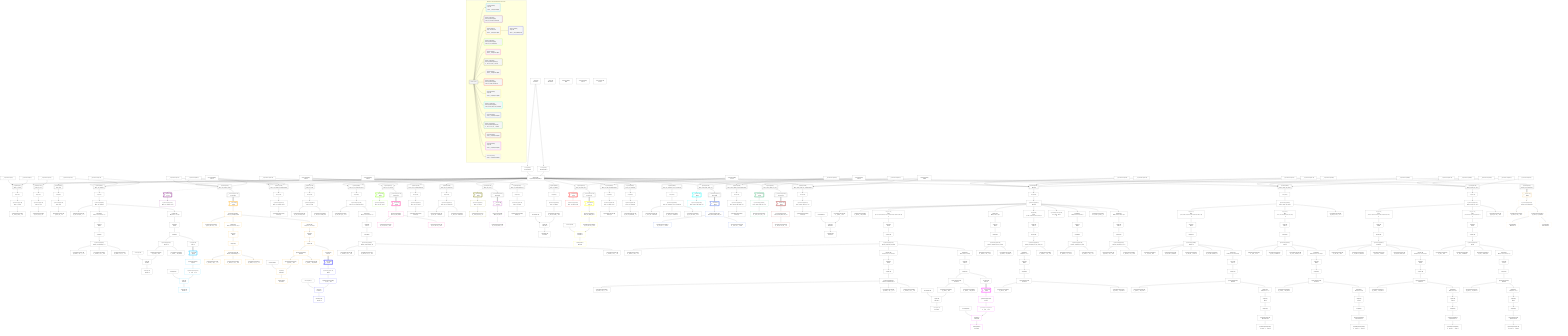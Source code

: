 %%{init: {'themeVariables': { 'fontSize': '12px'}}}%%
graph TD
    classDef path fill:#eee,stroke:#000,color:#000
    classDef plan fill:#fff,stroke-width:1px,color:#000
    classDef itemplan fill:#fff,stroke-width:2px,color:#000
    classDef sideeffectplan fill:#f00,stroke-width:2px,color:#000
    classDef bucket fill:#f6f6f6,color:#000,stroke-width:2px,text-align:left


    %% define steps
    __Value3["__Value[3∈0]<br />ᐸcontextᐳ"]:::plan
    __Value5["__Value[5∈0]<br />ᐸrootValueᐳ"]:::plan
    __InputStaticLeaf7["__InputStaticLeaf[7∈0]"]:::plan
    __InputStaticLeaf8["__InputStaticLeaf[8∈0]"]:::plan
    Access10["Access[10∈0]<br />ᐸ3.pgSettingsᐳ"]:::plan
    Access11["Access[11∈0]<br />ᐸ3.withPgClientᐳ"]:::plan
    Object12["Object[12∈0]<br />ᐸ{pgSettings,withPgClient}ᐳ"]:::plan
    PgSelect9[["PgSelect[9∈0]<br />ᐸfunc_in_inoutᐳ"]]:::plan
    First13["First[13∈0]"]:::plan
    PgSelectSingle14["PgSelectSingle[14∈0]<br />ᐸfunc_in_inoutᐳ"]:::plan
    PgClassExpression15["PgClassExpression[15∈0]<br />ᐸ__func_in_inout__.vᐳ"]:::plan
    __InputStaticLeaf16["__InputStaticLeaf[16∈0]"]:::plan
    PgSelect17[["PgSelect[17∈0]<br />ᐸfunc_in_outᐳ"]]:::plan
    First21["First[21∈0]"]:::plan
    PgSelectSingle22["PgSelectSingle[22∈0]<br />ᐸfunc_in_outᐳ"]:::plan
    PgClassExpression23["PgClassExpression[23∈0]<br />ᐸ__func_in_out__.vᐳ"]:::plan
    PgSelect24[["PgSelect[24∈0]<br />ᐸfunc_outᐳ"]]:::plan
    First28["First[28∈0]"]:::plan
    PgSelectSingle29["PgSelectSingle[29∈0]<br />ᐸfunc_outᐳ"]:::plan
    PgClassExpression30["PgClassExpression[30∈0]<br />ᐸ__func_out__.vᐳ"]:::plan
    __InputStaticLeaf31["__InputStaticLeaf[31∈0]"]:::plan
    __InputStaticLeaf32["__InputStaticLeaf[32∈0]"]:::plan
    PgSelect33[["PgSelect[33∈0]<br />ᐸfunc_out_complexᐳ"]]:::plan
    First37["First[37∈0]"]:::plan
    PgSelectSingle38["PgSelectSingle[38∈0]<br />ᐸfunc_out_complexᐳ"]:::plan
    PgClassExpression39["PgClassExpression[39∈0]<br />ᐸ__func_out...plex__.”x”ᐳ"]:::plan
    Map635["Map[635∈0]<br />ᐸ38:{”0”:1,”1”:2,”2”:3,”3”:4}ᐳ"]:::plan
    List636["List[636∈0]<br />ᐸ635ᐳ"]:::plan
    First45["First[45∈0]"]:::plan
    PgSelectSingle46["PgSelectSingle[46∈0]<br />ᐸfrmcdc_compoundType_1ᐳ"]:::plan
    PgClassExpression47["PgClassExpression[47∈0]<br />ᐸ__frmcdc_c...pe_1__.”a”ᐳ"]:::plan
    PgClassExpression48["PgClassExpression[48∈0]<br />ᐸ__frmcdc_c...pe_1__.”b”ᐳ"]:::plan
    PgClassExpression49["PgClassExpression[49∈0]<br />ᐸ__frmcdc_c...pe_1__.”c”ᐳ"]:::plan
    Map642["Map[642∈0]<br />ᐸ38:{”0”:6,”1”:7,”2”:8}ᐳ"]:::plan
    List643["List[643∈0]<br />ᐸ642ᐳ"]:::plan
    First55["First[55∈0]"]:::plan
    PgSelectSingle56["PgSelectSingle[56∈0]<br />ᐸpersonᐳ"]:::plan
    Constant57["Constant[57∈0]"]:::plan
    PgClassExpression58["PgClassExpression[58∈0]<br />ᐸ__person__.”id”ᐳ"]:::plan
    List59["List[59∈0]<br />ᐸ57,58ᐳ"]:::plan
    Lambda60["Lambda[60∈0]<br />ᐸencodeᐳ"]:::plan
    PgClassExpression62["PgClassExpression[62∈0]<br />ᐸ__person__...full_name”ᐳ"]:::plan
    Connection88["Connection[88∈0]<br />ᐸ84ᐳ"]:::plan
    Access639["Access[639∈0]<br />ᐸ55.1ᐳ"]:::plan
    __Item90>"__Item[90∈1]<br />ᐸ639ᐳ"]:::itemplan
    PgSelectSingle91["PgSelectSingle[91∈1]<br />ᐸpostᐳ"]:::plan
    Constant92["Constant[92∈0]"]:::plan
    PgClassExpression93["PgClassExpression[93∈1]<br />ᐸ__post__.”id”ᐳ"]:::plan
    List94["List[94∈1]<br />ᐸ92,93ᐳ"]:::plan
    Lambda95["Lambda[95∈1]<br />ᐸencodeᐳ"]:::plan
    __InputStaticLeaf97["__InputStaticLeaf[97∈0]"]:::plan
    __InputStaticLeaf98["__InputStaticLeaf[98∈0]"]:::plan
    Connection108["Connection[108∈0]<br />ᐸ104ᐳ"]:::plan
    PgSelect109[["PgSelect[109∈0]<br />ᐸfunc_out_complex_setofᐳ"]]:::plan
    __ListTransform110[["__ListTransform[110∈0]<br />ᐸeach:109ᐳ"]]:::plan
    __Item111>"__Item[111∈2]<br />ᐸ109ᐳ"]:::itemplan
    PgSelectSingle112["PgSelectSingle[112∈2]<br />ᐸfunc_out_complex_setofᐳ"]:::plan
    __Item113>"__Item[113∈3]<br />ᐸ110ᐳ"]:::itemplan
    PgSelectSingle114["PgSelectSingle[114∈3]<br />ᐸfunc_out_complex_setofᐳ"]:::plan
    PgClassExpression115["PgClassExpression[115∈3]<br />ᐸ__func_out...etof__.”x”ᐳ"]:::plan
    Map646["Map[646∈3]<br />ᐸ114:{”0”:2,”1”:3,”2”:4,”3”:5}ᐳ"]:::plan
    List647["List[647∈3]<br />ᐸ646ᐳ"]:::plan
    First121["First[121∈3]"]:::plan
    PgSelectSingle122["PgSelectSingle[122∈3]<br />ᐸfrmcdc_compoundType_1ᐳ"]:::plan
    PgClassExpression123["PgClassExpression[123∈3]<br />ᐸ__frmcdc_c...pe_1__.”a”ᐳ"]:::plan
    PgClassExpression124["PgClassExpression[124∈3]<br />ᐸ__frmcdc_c...pe_1__.”b”ᐳ"]:::plan
    PgClassExpression125["PgClassExpression[125∈3]<br />ᐸ__frmcdc_c...pe_1__.”c”ᐳ"]:::plan
    Map653["Map[653∈3]<br />ᐸ114:{”0”:7,”1”:8,”2”:9}ᐳ"]:::plan
    List654["List[654∈3]<br />ᐸ653ᐳ"]:::plan
    First131["First[131∈3]"]:::plan
    PgSelectSingle132["PgSelectSingle[132∈3]<br />ᐸpersonᐳ"]:::plan
    Constant133["Constant[133∈0]"]:::plan
    PgClassExpression134["PgClassExpression[134∈3]<br />ᐸ__person__.”id”ᐳ"]:::plan
    List135["List[135∈3]<br />ᐸ133,134ᐳ"]:::plan
    Lambda136["Lambda[136∈3]<br />ᐸencodeᐳ"]:::plan
    PgClassExpression138["PgClassExpression[138∈3]<br />ᐸ__person__...full_name”ᐳ"]:::plan
    Connection164["Connection[164∈0]<br />ᐸ160ᐳ"]:::plan
    Access650["Access[650∈3]<br />ᐸ131.1ᐳ"]:::plan
    __Item166>"__Item[166∈4]<br />ᐸ650ᐳ"]:::itemplan
    PgSelectSingle167["PgSelectSingle[167∈4]<br />ᐸpostᐳ"]:::plan
    Constant168["Constant[168∈0]"]:::plan
    PgClassExpression169["PgClassExpression[169∈4]<br />ᐸ__post__.”id”ᐳ"]:::plan
    List170["List[170∈4]<br />ᐸ168,169ᐳ"]:::plan
    Lambda171["Lambda[171∈4]<br />ᐸencodeᐳ"]:::plan
    PgSelect173[["PgSelect[173∈0]<br />ᐸfunc_out_complex_setof(aggregate)ᐳ"]]:::plan
    First174["First[174∈0]"]:::plan
    PgSelectSingle175["PgSelectSingle[175∈0]<br />ᐸfunc_out_complex_setofᐳ"]:::plan
    PgClassExpression176["PgClassExpression[176∈0]<br />ᐸcount(*)ᐳ"]:::plan
    PgSelect177[["PgSelect[177∈0]<br />ᐸfunc_out_outᐳ"]]:::plan
    First181["First[181∈0]"]:::plan
    PgSelectSingle182["PgSelectSingle[182∈0]<br />ᐸfunc_out_outᐳ"]:::plan
    PgClassExpression183["PgClassExpression[183∈0]<br />ᐸ__func_out...first_out”ᐳ"]:::plan
    PgClassExpression184["PgClassExpression[184∈0]<br />ᐸ__func_out...econd_out”ᐳ"]:::plan
    __InputStaticLeaf185["__InputStaticLeaf[185∈0]"]:::plan
    PgSelect186[["PgSelect[186∈0]<br />ᐸfunc_out_out_compound_typeᐳ"]]:::plan
    First190["First[190∈0]"]:::plan
    PgSelectSingle191["PgSelectSingle[191∈0]<br />ᐸfunc_out_out_compound_typeᐳ"]:::plan
    PgClassExpression192["PgClassExpression[192∈0]<br />ᐸ__func_out...ype__.”o1”ᐳ"]:::plan
    Map657["Map[657∈0]<br />ᐸ191:{”0”:1,”1”:2,”2”:3,”3”:4}ᐳ"]:::plan
    List658["List[658∈0]<br />ᐸ657ᐳ"]:::plan
    First198["First[198∈0]"]:::plan
    PgSelectSingle199["PgSelectSingle[199∈0]<br />ᐸfrmcdc_compoundType_1ᐳ"]:::plan
    PgClassExpression200["PgClassExpression[200∈0]<br />ᐸ__frmcdc_c...pe_1__.”a”ᐳ"]:::plan
    PgClassExpression201["PgClassExpression[201∈0]<br />ᐸ__frmcdc_c...pe_1__.”b”ᐳ"]:::plan
    PgClassExpression202["PgClassExpression[202∈0]<br />ᐸ__frmcdc_c...pe_1__.”c”ᐳ"]:::plan
    Connection212["Connection[212∈0]<br />ᐸ208ᐳ"]:::plan
    PgSelect213[["PgSelect[213∈0]<br />ᐸfunc_out_out_setofᐳ"]]:::plan
    __ListTransform214[["__ListTransform[214∈0]<br />ᐸeach:213ᐳ"]]:::plan
    __Item215>"__Item[215∈5]<br />ᐸ213ᐳ"]:::itemplan
    PgSelectSingle216["PgSelectSingle[216∈5]<br />ᐸfunc_out_out_setofᐳ"]:::plan
    __Item217>"__Item[217∈6]<br />ᐸ214ᐳ"]:::itemplan
    PgSelectSingle218["PgSelectSingle[218∈6]<br />ᐸfunc_out_out_setofᐳ"]:::plan
    PgClassExpression219["PgClassExpression[219∈6]<br />ᐸ__func_out...tof__.”o1”ᐳ"]:::plan
    PgClassExpression220["PgClassExpression[220∈6]<br />ᐸ__func_out...tof__.”o2”ᐳ"]:::plan
    PgSelect221[["PgSelect[221∈0]<br />ᐸfunc_out_out_setof(aggregate)ᐳ"]]:::plan
    First222["First[222∈0]"]:::plan
    PgSelectSingle223["PgSelectSingle[223∈0]<br />ᐸfunc_out_out_setofᐳ"]:::plan
    PgClassExpression224["PgClassExpression[224∈0]<br />ᐸcount(*)ᐳ"]:::plan
    PgSelect225[["PgSelect[225∈0]<br />ᐸfunc_out_out_unnamedᐳ"]]:::plan
    First229["First[229∈0]"]:::plan
    PgSelectSingle230["PgSelectSingle[230∈0]<br />ᐸfunc_out_out_unnamedᐳ"]:::plan
    PgClassExpression231["PgClassExpression[231∈0]<br />ᐸ__func_out....”column1”ᐳ"]:::plan
    PgClassExpression232["PgClassExpression[232∈0]<br />ᐸ__func_out....”column2”ᐳ"]:::plan
    Connection242["Connection[242∈0]<br />ᐸ238ᐳ"]:::plan
    PgSelect243[["PgSelect[243∈0]<br />ᐸfunc_out_setofᐳ"]]:::plan
    __ListTransform244[["__ListTransform[244∈0]<br />ᐸeach:243ᐳ"]]:::plan
    __Item245>"__Item[245∈7]<br />ᐸ243ᐳ"]:::itemplan
    PgSelectSingle246["PgSelectSingle[246∈7]<br />ᐸfunc_out_setofᐳ"]:::plan
    PgClassExpression247["PgClassExpression[247∈7]<br />ᐸ__func_out_setof__.vᐳ"]:::plan
    __Item248>"__Item[248∈8]<br />ᐸ244ᐳ"]:::itemplan
    PgSelectSingle249["PgSelectSingle[249∈8]<br />ᐸfunc_out_setofᐳ"]:::plan
    PgClassExpression250["PgClassExpression[250∈8]<br />ᐸ__func_out_setof__.vᐳ"]:::plan
    PgSelect251[["PgSelect[251∈0]<br />ᐸfunc_out_setof(aggregate)ᐳ"]]:::plan
    First252["First[252∈0]"]:::plan
    PgSelectSingle253["PgSelectSingle[253∈0]<br />ᐸfunc_out_setofᐳ"]:::plan
    PgClassExpression254["PgClassExpression[254∈0]<br />ᐸcount(*)ᐳ"]:::plan
    PgSelect255[["PgSelect[255∈0]<br />ᐸfunc_out_tableᐳ"]]:::plan
    First259["First[259∈0]"]:::plan
    PgSelectSingle260["PgSelectSingle[260∈0]<br />ᐸfunc_out_tableᐳ"]:::plan
    Constant261["Constant[261∈0]"]:::plan
    PgClassExpression262["PgClassExpression[262∈0]<br />ᐸ__func_out_table__.”id”ᐳ"]:::plan
    List263["List[263∈0]<br />ᐸ261,262ᐳ"]:::plan
    Lambda264["Lambda[264∈0]<br />ᐸencodeᐳ"]:::plan
    Connection275["Connection[275∈0]<br />ᐸ271ᐳ"]:::plan
    PgSelect276[["PgSelect[276∈0]<br />ᐸfunc_out_table_setofᐳ"]]:::plan
    __ListTransform277[["__ListTransform[277∈0]<br />ᐸeach:276ᐳ"]]:::plan
    __Item278>"__Item[278∈9]<br />ᐸ276ᐳ"]:::itemplan
    PgSelectSingle279["PgSelectSingle[279∈9]<br />ᐸfunc_out_table_setofᐳ"]:::plan
    __Item280>"__Item[280∈10]<br />ᐸ277ᐳ"]:::itemplan
    PgSelectSingle281["PgSelectSingle[281∈10]<br />ᐸfunc_out_table_setofᐳ"]:::plan
    Constant282["Constant[282∈0]"]:::plan
    PgClassExpression283["PgClassExpression[283∈10]<br />ᐸ__func_out...tof__.”id”ᐳ"]:::plan
    List284["List[284∈10]<br />ᐸ282,283ᐳ"]:::plan
    Lambda285["Lambda[285∈10]<br />ᐸencodeᐳ"]:::plan
    PgSelect287[["PgSelect[287∈0]<br />ᐸfunc_out_table_setof(aggregate)ᐳ"]]:::plan
    First288["First[288∈0]"]:::plan
    PgSelectSingle289["PgSelectSingle[289∈0]<br />ᐸfunc_out_table_setofᐳ"]:::plan
    PgClassExpression290["PgClassExpression[290∈0]<br />ᐸcount(*)ᐳ"]:::plan
    PgSelect291[["PgSelect[291∈0]<br />ᐸfunc_out_unnamedᐳ"]]:::plan
    First295["First[295∈0]"]:::plan
    PgSelectSingle296["PgSelectSingle[296∈0]<br />ᐸfunc_out_unnamedᐳ"]:::plan
    PgClassExpression297["PgClassExpression[297∈0]<br />ᐸ__func_out_unnamed__.vᐳ"]:::plan
    PgSelect298[["PgSelect[298∈0]<br />ᐸfunc_out_unnamed_out_out_unnamedᐳ"]]:::plan
    First302["First[302∈0]"]:::plan
    PgSelectSingle303["PgSelectSingle[303∈0]<br />ᐸfunc_out_unnamed_out_out_unnamedᐳ"]:::plan
    PgClassExpression304["PgClassExpression[304∈0]<br />ᐸ__func_out....”column1”ᐳ"]:::plan
    PgClassExpression305["PgClassExpression[305∈0]<br />ᐸ__func_out....”column3”ᐳ"]:::plan
    PgClassExpression306["PgClassExpression[306∈0]<br />ᐸ__func_out...med__.”o2”ᐳ"]:::plan
    __InputStaticLeaf307["__InputStaticLeaf[307∈0]"]:::plan
    Connection317["Connection[317∈0]<br />ᐸ313ᐳ"]:::plan
    PgSelect318[["PgSelect[318∈0]<br />ᐸfunc_returns_table_multi_colᐳ"]]:::plan
    __ListTransform319[["__ListTransform[319∈0]<br />ᐸeach:318ᐳ"]]:::plan
    __Item320>"__Item[320∈11]<br />ᐸ318ᐳ"]:::itemplan
    PgSelectSingle321["PgSelectSingle[321∈11]<br />ᐸfunc_returns_table_multi_colᐳ"]:::plan
    __Item322>"__Item[322∈12]<br />ᐸ319ᐳ"]:::itemplan
    PgSelectSingle323["PgSelectSingle[323∈12]<br />ᐸfunc_returns_table_multi_colᐳ"]:::plan
    PgClassExpression324["PgClassExpression[324∈12]<br />ᐸ__func_ret...l__.”col1”ᐳ"]:::plan
    PgClassExpression325["PgClassExpression[325∈12]<br />ᐸ__func_ret...l__.”col2”ᐳ"]:::plan
    PgSelect326[["PgSelect[326∈0]<br />ᐸfunc_returns_table_multi_col(aggregate)ᐳ"]]:::plan
    First327["First[327∈0]"]:::plan
    PgSelectSingle328["PgSelectSingle[328∈0]<br />ᐸfunc_returns_table_multi_colᐳ"]:::plan
    PgClassExpression329["PgClassExpression[329∈0]<br />ᐸcount(*)ᐳ"]:::plan
    __InputStaticLeaf330["__InputStaticLeaf[330∈0]"]:::plan
    Connection340["Connection[340∈0]<br />ᐸ336ᐳ"]:::plan
    PgSelect341[["PgSelect[341∈0]<br />ᐸfunc_returns_table_one_colᐳ"]]:::plan
    __ListTransform342[["__ListTransform[342∈0]<br />ᐸeach:341ᐳ"]]:::plan
    __Item343>"__Item[343∈13]<br />ᐸ341ᐳ"]:::itemplan
    PgSelectSingle344["PgSelectSingle[344∈13]<br />ᐸfunc_returns_table_one_colᐳ"]:::plan
    PgClassExpression345["PgClassExpression[345∈13]<br />ᐸ__func_ret...ne_col__.vᐳ"]:::plan
    __Item346>"__Item[346∈14]<br />ᐸ342ᐳ"]:::itemplan
    PgSelectSingle347["PgSelectSingle[347∈14]<br />ᐸfunc_returns_table_one_colᐳ"]:::plan
    PgClassExpression348["PgClassExpression[348∈14]<br />ᐸ__func_ret...ne_col__.vᐳ"]:::plan
    PgSelect349[["PgSelect[349∈0]<br />ᐸfunc_returns_table_one_col(aggregate)ᐳ"]]:::plan
    First350["First[350∈0]"]:::plan
    PgSelectSingle351["PgSelectSingle[351∈0]<br />ᐸfunc_returns_table_one_colᐳ"]:::plan
    PgClassExpression352["PgClassExpression[352∈0]<br />ᐸcount(*)ᐳ"]:::plan
    __InputStaticLeaf353["__InputStaticLeaf[353∈0]"]:::plan
    __InputStaticLeaf459["__InputStaticLeaf[459∈0]"]:::plan
    __InputStaticLeaf366["__InputStaticLeaf[366∈0]"]:::plan
    __InputStaticLeaf367["__InputStaticLeaf[367∈0]"]:::plan
    __InputStaticLeaf462["__InputStaticLeaf[462∈0]"]:::plan
    PgSelect354[["PgSelect[354∈0]<br />ᐸpersonᐳ"]]:::plan
    First358["First[358∈0]"]:::plan
    PgSelectSingle359["PgSelectSingle[359∈0]<br />ᐸpersonᐳ"]:::plan
    Constant360["Constant[360∈0]"]:::plan
    PgClassExpression361["PgClassExpression[361∈0]<br />ᐸ__person__.”id”ᐳ"]:::plan
    List362["List[362∈0]<br />ᐸ360,361ᐳ"]:::plan
    Lambda363["Lambda[363∈0]<br />ᐸencodeᐳ"]:::plan
    PgClassExpression365["PgClassExpression[365∈0]<br />ᐸ__person__...full_name”ᐳ"]:::plan
    Map672["Map[672∈0]<br />ᐸ359:{”0”:2,”1”:3,”2”:4,”3”:5,”4”:6,”5”:7,”6”:8,”7”:9,”8”:10,”9”:11,”10”:12}ᐳ"]:::plan
    List673["List[673∈0]<br />ᐸ672ᐳ"]:::plan
    First373["First[373∈0]"]:::plan
    PgSelectSingle374["PgSelectSingle[374∈0]<br />ᐸperson_computed_complexᐳ"]:::plan
    PgClassExpression375["PgClassExpression[375∈0]<br />ᐸ__person_c...plex__.”x”ᐳ"]:::plan
    Map661["Map[661∈0]<br />ᐸ374:{”0”:1,”1”:2,”2”:3,”3”:4}ᐳ"]:::plan
    List662["List[662∈0]<br />ᐸ661ᐳ"]:::plan
    First381["First[381∈0]"]:::plan
    PgSelectSingle382["PgSelectSingle[382∈0]<br />ᐸfrmcdc_compoundType_1ᐳ"]:::plan
    PgClassExpression383["PgClassExpression[383∈0]<br />ᐸ__frmcdc_c...pe_1__.”a”ᐳ"]:::plan
    PgClassExpression384["PgClassExpression[384∈0]<br />ᐸ__frmcdc_c...pe_1__.”b”ᐳ"]:::plan
    PgClassExpression385["PgClassExpression[385∈0]<br />ᐸ__frmcdc_c...pe_1__.”c”ᐳ"]:::plan
    Map668["Map[668∈0]<br />ᐸ374:{”0”:6,”1”:7,”2”:8}ᐳ"]:::plan
    List669["List[669∈0]<br />ᐸ668ᐳ"]:::plan
    First391["First[391∈0]"]:::plan
    PgSelectSingle392["PgSelectSingle[392∈0]<br />ᐸpersonᐳ"]:::plan
    Constant393["Constant[393∈0]"]:::plan
    PgClassExpression394["PgClassExpression[394∈0]<br />ᐸ__person__.”id”ᐳ"]:::plan
    List395["List[395∈0]<br />ᐸ393,394ᐳ"]:::plan
    Lambda396["Lambda[396∈0]<br />ᐸencodeᐳ"]:::plan
    PgClassExpression398["PgClassExpression[398∈0]<br />ᐸ__person__...full_name”ᐳ"]:::plan
    Connection424["Connection[424∈0]<br />ᐸ420ᐳ"]:::plan
    Access665["Access[665∈0]<br />ᐸ391.1ᐳ"]:::plan
    __Item426>"__Item[426∈15]<br />ᐸ665ᐳ"]:::itemplan
    PgSelectSingle427["PgSelectSingle[427∈15]<br />ᐸpostᐳ"]:::plan
    Constant428["Constant[428∈0]"]:::plan
    PgClassExpression429["PgClassExpression[429∈15]<br />ᐸ__post__.”id”ᐳ"]:::plan
    List430["List[430∈15]<br />ᐸ428,429ᐳ"]:::plan
    Lambda431["Lambda[431∈15]<br />ᐸencodeᐳ"]:::plan
    Map676["Map[676∈0]<br />ᐸ359:{”0”:13,”1”:14}ᐳ"]:::plan
    List677["List[677∈0]<br />ᐸ676ᐳ"]:::plan
    First438["First[438∈0]"]:::plan
    PgSelectSingle439["PgSelectSingle[439∈0]<br />ᐸperson_computed_first_arg_inoutᐳ"]:::plan
    PgClassExpression440["PgClassExpression[440∈0]<br />ᐸ__person_c...out__.”id”ᐳ"]:::plan
    PgClassExpression441["PgClassExpression[441∈0]<br />ᐸ__person_c...full_name”ᐳ"]:::plan
    Map684["Map[684∈0]<br />ᐸ359:{”0”:18,”1”:19,”2”:20,”3”:21,”4”:22}ᐳ"]:::plan
    List685["List[685∈0]<br />ᐸ684ᐳ"]:::plan
    First447["First[447∈0]"]:::plan
    PgSelectSingle448["PgSelectSingle[448∈0]<br />ᐸperson_computed_first_arg_inout_outᐳ"]:::plan
    Map680["Map[680∈0]<br />ᐸ448:{”0”:0,”1”:1}ᐳ"]:::plan
    List681["List[681∈0]<br />ᐸ680ᐳ"]:::plan
    First454["First[454∈0]"]:::plan
    PgSelectSingle455["PgSelectSingle[455∈0]<br />ᐸpersonᐳ"]:::plan
    PgClassExpression456["PgClassExpression[456∈0]<br />ᐸ__person__.”id”ᐳ"]:::plan
    PgClassExpression457["PgClassExpression[457∈0]<br />ᐸ__person__...full_name”ᐳ"]:::plan
    PgClassExpression458["PgClassExpression[458∈0]<br />ᐸ__person_c..._out__.”o”ᐳ"]:::plan
    PgClassExpression461["PgClassExpression[461∈0]<br />ᐸ”c”.”perso...lder! */<br />)ᐳ"]:::plan
    Map686["Map[686∈0]<br />ᐸ359:{”0”:24,”1”:25,”2”:26}ᐳ"]:::plan
    List687["List[687∈0]<br />ᐸ686ᐳ"]:::plan
    First468["First[468∈0]"]:::plan
    PgSelectSingle469["PgSelectSingle[469∈0]<br />ᐸperson_computed_inout_outᐳ"]:::plan
    PgClassExpression470["PgClassExpression[470∈0]<br />ᐸ__person_c...ut__.”ino”ᐳ"]:::plan
    PgClassExpression471["PgClassExpression[471∈0]<br />ᐸ__person_c..._out__.”o”ᐳ"]:::plan
    PgClassExpression473["PgClassExpression[473∈0]<br />ᐸ”c”.”perso..._person__)ᐳ"]:::plan
    Map682["Map[682∈0]<br />ᐸ359:{”0”:15,”1”:16,”2”:17}ᐳ"]:::plan
    List683["List[683∈0]<br />ᐸ682ᐳ"]:::plan
    First479["First[479∈0]"]:::plan
    PgSelectSingle480["PgSelectSingle[480∈0]<br />ᐸperson_computed_out_outᐳ"]:::plan
    PgClassExpression481["PgClassExpression[481∈0]<br />ᐸ__person_c...out__.”o1”ᐳ"]:::plan
    PgClassExpression482["PgClassExpression[482∈0]<br />ᐸ__person_c...out__.”o2”ᐳ"]:::plan
    __InputStaticLeaf483["__InputStaticLeaf[483∈0]"]:::plan
    __InputStaticLeaf484["__InputStaticLeaf[484∈0]"]:::plan
    __InputStaticLeaf485["__InputStaticLeaf[485∈0]"]:::plan
    PgSelect486[["PgSelect[486∈0]<br />ᐸquery_output_two_rowsᐳ"]]:::plan
    First490["First[490∈0]"]:::plan
    PgSelectSingle491["PgSelectSingle[491∈0]<br />ᐸquery_output_two_rowsᐳ"]:::plan
    Map678["Map[678∈0]<br />ᐸ491:{”0”:9,”1”:10,”2”:11,”3”:12,”4”:13,”5”:14,”6”:15,”7”:16}ᐳ"]:::plan
    List679["List[679∈0]<br />ᐸ678ᐳ"]:::plan
    First497["First[497∈0]"]:::plan
    PgSelectSingle498["PgSelectSingle[498∈0]<br />ᐸleftArmᐳ"]:::plan
    PgClassExpression499["PgClassExpression[499∈0]<br />ᐸ__left_arm__.”id”ᐳ"]:::plan
    PgClassExpression500["PgClassExpression[500∈0]<br />ᐸ__left_arm...in_metres”ᐳ"]:::plan
    PgClassExpression501["PgClassExpression[501∈0]<br />ᐸ__left_arm__.”mood”ᐳ"]:::plan
    PgClassExpression502["PgClassExpression[502∈0]<br />ᐸ__left_arm...person_id”ᐳ"]:::plan
    Map674["Map[674∈0]<br />ᐸ498:{”0”:0,”1”:1,”2”:2,”3”:3}ᐳ"]:::plan
    List675["List[675∈0]<br />ᐸ674ᐳ"]:::plan
    First507["First[507∈0]"]:::plan
    PgSelectSingle508["PgSelectSingle[508∈0]<br />ᐸpersonᐳ"]:::plan
    PgClassExpression509["PgClassExpression[509∈0]<br />ᐸ__person__...full_name”ᐳ"]:::plan
    Map670["Map[670∈0]<br />ᐸ508:{”0”:0,”1”:1}ᐳ"]:::plan
    List671["List[671∈0]<br />ᐸ670ᐳ"]:::plan
    First515["First[515∈0]"]:::plan
    PgSelectSingle516["PgSelectSingle[516∈0]<br />ᐸpersonSecretᐳ"]:::plan
    PgClassExpression517["PgClassExpression[517∈0]<br />ᐸ__person_s..._.”sekrit”ᐳ"]:::plan
    Map666["Map[666∈0]<br />ᐸ491:{”0”:1,”1”:2,”2”:3,”3”:4,”4”:5,”5”:6,”6”:7}ᐳ"]:::plan
    List667["List[667∈0]<br />ᐸ666ᐳ"]:::plan
    First531["First[531∈0]"]:::plan
    PgSelectSingle532["PgSelectSingle[532∈0]<br />ᐸpostᐳ"]:::plan
    PgClassExpression533["PgClassExpression[533∈0]<br />ᐸ__post__.”id”ᐳ"]:::plan
    PgClassExpression534["PgClassExpression[534∈0]<br />ᐸ__post__.”headline”ᐳ"]:::plan
    PgClassExpression535["PgClassExpression[535∈0]<br />ᐸ__post__.”author_id”ᐳ"]:::plan
    Map663["Map[663∈0]<br />ᐸ532:{”0”:0,”1”:1,”2”:2,”3”:3}ᐳ"]:::plan
    List664["List[664∈0]<br />ᐸ663ᐳ"]:::plan
    First541["First[541∈0]"]:::plan
    PgSelectSingle542["PgSelectSingle[542∈0]<br />ᐸpersonᐳ"]:::plan
    PgClassExpression543["PgClassExpression[543∈0]<br />ᐸ__person__...full_name”ᐳ"]:::plan
    Map659["Map[659∈0]<br />ᐸ542:{”0”:0,”1”:1}ᐳ"]:::plan
    List660["List[660∈0]<br />ᐸ659ᐳ"]:::plan
    First549["First[549∈0]"]:::plan
    PgSelectSingle550["PgSelectSingle[550∈0]<br />ᐸpersonSecretᐳ"]:::plan
    PgClassExpression551["PgClassExpression[551∈0]<br />ᐸ__person_s..._.”sekrit”ᐳ"]:::plan
    PgClassExpression552["PgClassExpression[552∈0]<br />ᐸ__query_ou...ws__.”txt”ᐳ"]:::plan
    __InputStaticLeaf553["__InputStaticLeaf[553∈0]"]:::plan
    __InputStaticLeaf554["__InputStaticLeaf[554∈0]"]:::plan
    __InputStaticLeaf555["__InputStaticLeaf[555∈0]"]:::plan
    PgSelect556[["PgSelect[556∈0]<br />ᐸquery_output_two_rowsᐳ"]]:::plan
    First560["First[560∈0]"]:::plan
    PgSelectSingle561["PgSelectSingle[561∈0]<br />ᐸquery_output_two_rowsᐳ"]:::plan
    Map655["Map[655∈0]<br />ᐸ561:{”0”:9,”1”:10,”2”:11,”3”:12,”4”:13,”5”:14,”6”:15,”7”:16}ᐳ"]:::plan
    List656["List[656∈0]<br />ᐸ655ᐳ"]:::plan
    First567["First[567∈0]"]:::plan
    PgSelectSingle568["PgSelectSingle[568∈0]<br />ᐸleftArmᐳ"]:::plan
    PgClassExpression569["PgClassExpression[569∈0]<br />ᐸ__left_arm__.”id”ᐳ"]:::plan
    PgClassExpression570["PgClassExpression[570∈0]<br />ᐸ__left_arm...in_metres”ᐳ"]:::plan
    PgClassExpression571["PgClassExpression[571∈0]<br />ᐸ__left_arm__.”mood”ᐳ"]:::plan
    PgClassExpression572["PgClassExpression[572∈0]<br />ᐸ__left_arm...person_id”ᐳ"]:::plan
    Map651["Map[651∈0]<br />ᐸ568:{”0”:0,”1”:1,”2”:2,”3”:3}ᐳ"]:::plan
    List652["List[652∈0]<br />ᐸ651ᐳ"]:::plan
    First577["First[577∈0]"]:::plan
    PgSelectSingle578["PgSelectSingle[578∈0]<br />ᐸpersonᐳ"]:::plan
    PgClassExpression579["PgClassExpression[579∈0]<br />ᐸ__person__...full_name”ᐳ"]:::plan
    Map648["Map[648∈0]<br />ᐸ578:{”0”:0,”1”:1}ᐳ"]:::plan
    List649["List[649∈0]<br />ᐸ648ᐳ"]:::plan
    First585["First[585∈0]"]:::plan
    PgSelectSingle586["PgSelectSingle[586∈0]<br />ᐸpersonSecretᐳ"]:::plan
    PgClassExpression587["PgClassExpression[587∈0]<br />ᐸ__person_s..._.”sekrit”ᐳ"]:::plan
    Map644["Map[644∈0]<br />ᐸ561:{”0”:1,”1”:2,”2”:3,”3”:4,”4”:5,”5”:6,”6”:7}ᐳ"]:::plan
    List645["List[645∈0]<br />ᐸ644ᐳ"]:::plan
    First601["First[601∈0]"]:::plan
    PgSelectSingle602["PgSelectSingle[602∈0]<br />ᐸpostᐳ"]:::plan
    PgClassExpression603["PgClassExpression[603∈0]<br />ᐸ__post__.”id”ᐳ"]:::plan
    PgClassExpression604["PgClassExpression[604∈0]<br />ᐸ__post__.”headline”ᐳ"]:::plan
    PgClassExpression605["PgClassExpression[605∈0]<br />ᐸ__post__.”author_id”ᐳ"]:::plan
    Map640["Map[640∈0]<br />ᐸ602:{”0”:0,”1”:1,”2”:2,”3”:3}ᐳ"]:::plan
    List641["List[641∈0]<br />ᐸ640ᐳ"]:::plan
    First611["First[611∈0]"]:::plan
    PgSelectSingle612["PgSelectSingle[612∈0]<br />ᐸpersonᐳ"]:::plan
    PgClassExpression613["PgClassExpression[613∈0]<br />ᐸ__person__...full_name”ᐳ"]:::plan
    Map637["Map[637∈0]<br />ᐸ612:{”0”:0,”1”:1}ᐳ"]:::plan
    List638["List[638∈0]<br />ᐸ637ᐳ"]:::plan
    First619["First[619∈0]"]:::plan
    PgSelectSingle620["PgSelectSingle[620∈0]<br />ᐸpersonSecretᐳ"]:::plan
    PgClassExpression621["PgClassExpression[621∈0]<br />ᐸ__person_s..._.”sekrit”ᐳ"]:::plan
    PgClassExpression622["PgClassExpression[622∈0]<br />ᐸ__query_ou...ws__.”txt”ᐳ"]:::plan
    PgSelect625[["PgSelect[625∈0]<br />ᐸsearch_test_summariesᐳ"]]:::plan
    __Item629>"__Item[629∈16]<br />ᐸ625ᐳ"]:::itemplan
    PgSelectSingle630["PgSelectSingle[630∈16]<br />ᐸsearch_test_summariesᐳ"]:::plan
    PgClassExpression631["PgClassExpression[631∈16]<br />ᐸ__search_t...ies__.”id”ᐳ"]:::plan
    PgClassExpression632["PgClassExpression[632∈16]<br />ᐸ__search_t..._duration”ᐳ"]:::plan
    Access633["Access[633∈16]<br />ᐸ632.hoursᐳ"]:::plan
    Access634["Access[634∈16]<br />ᐸ632.minutesᐳ"]:::plan

    %% plan dependencies
    __Value3 --> Access10
    __Value3 --> Access11
    Access10 & Access11 --> Object12
    Object12 & __InputStaticLeaf7 & __InputStaticLeaf8 --> PgSelect9
    PgSelect9 --> First13
    First13 --> PgSelectSingle14
    PgSelectSingle14 --> PgClassExpression15
    Object12 & __InputStaticLeaf16 --> PgSelect17
    PgSelect17 --> First21
    First21 --> PgSelectSingle22
    PgSelectSingle22 --> PgClassExpression23
    Object12 --> PgSelect24
    PgSelect24 --> First28
    First28 --> PgSelectSingle29
    PgSelectSingle29 --> PgClassExpression30
    Object12 & __InputStaticLeaf31 & __InputStaticLeaf32 --> PgSelect33
    PgSelect33 --> First37
    First37 --> PgSelectSingle38
    PgSelectSingle38 --> PgClassExpression39
    PgSelectSingle38 --> Map635
    Map635 --> List636
    List636 --> First45
    First45 --> PgSelectSingle46
    PgSelectSingle46 --> PgClassExpression47
    PgSelectSingle46 --> PgClassExpression48
    PgSelectSingle46 --> PgClassExpression49
    PgSelectSingle38 --> Map642
    Map642 --> List643
    List643 --> First55
    First55 --> PgSelectSingle56
    PgSelectSingle56 --> PgClassExpression58
    Constant57 & PgClassExpression58 --> List59
    List59 --> Lambda60
    PgSelectSingle56 --> PgClassExpression62
    First55 --> Access639
    Access639 ==> __Item90
    __Item90 --> PgSelectSingle91
    PgSelectSingle91 --> PgClassExpression93
    Constant92 & PgClassExpression93 --> List94
    List94 --> Lambda95
    Object12 & __InputStaticLeaf97 & __InputStaticLeaf98 & Connection108 --> PgSelect109
    PgSelect109 --> __ListTransform110
    PgSelect109 -.-> __Item111
    __Item111 --> PgSelectSingle112
    __ListTransform110 ==> __Item113
    __Item113 --> PgSelectSingle114
    PgSelectSingle114 --> PgClassExpression115
    PgSelectSingle114 --> Map646
    Map646 --> List647
    List647 --> First121
    First121 --> PgSelectSingle122
    PgSelectSingle122 --> PgClassExpression123
    PgSelectSingle122 --> PgClassExpression124
    PgSelectSingle122 --> PgClassExpression125
    PgSelectSingle114 --> Map653
    Map653 --> List654
    List654 --> First131
    First131 --> PgSelectSingle132
    PgSelectSingle132 --> PgClassExpression134
    Constant133 & PgClassExpression134 --> List135
    List135 --> Lambda136
    PgSelectSingle132 --> PgClassExpression138
    First131 --> Access650
    Access650 ==> __Item166
    __Item166 --> PgSelectSingle167
    PgSelectSingle167 --> PgClassExpression169
    Constant168 & PgClassExpression169 --> List170
    List170 --> Lambda171
    Object12 & __InputStaticLeaf97 & __InputStaticLeaf98 & Connection108 --> PgSelect173
    PgSelect173 --> First174
    First174 --> PgSelectSingle175
    PgSelectSingle175 --> PgClassExpression176
    Object12 --> PgSelect177
    PgSelect177 --> First181
    First181 --> PgSelectSingle182
    PgSelectSingle182 --> PgClassExpression183
    PgSelectSingle182 --> PgClassExpression184
    Object12 & __InputStaticLeaf185 --> PgSelect186
    PgSelect186 --> First190
    First190 --> PgSelectSingle191
    PgSelectSingle191 --> PgClassExpression192
    PgSelectSingle191 --> Map657
    Map657 --> List658
    List658 --> First198
    First198 --> PgSelectSingle199
    PgSelectSingle199 --> PgClassExpression200
    PgSelectSingle199 --> PgClassExpression201
    PgSelectSingle199 --> PgClassExpression202
    Object12 & Connection212 --> PgSelect213
    PgSelect213 --> __ListTransform214
    PgSelect213 -.-> __Item215
    __Item215 --> PgSelectSingle216
    __ListTransform214 ==> __Item217
    __Item217 --> PgSelectSingle218
    PgSelectSingle218 --> PgClassExpression219
    PgSelectSingle218 --> PgClassExpression220
    Object12 & Connection212 --> PgSelect221
    PgSelect221 --> First222
    First222 --> PgSelectSingle223
    PgSelectSingle223 --> PgClassExpression224
    Object12 --> PgSelect225
    PgSelect225 --> First229
    First229 --> PgSelectSingle230
    PgSelectSingle230 --> PgClassExpression231
    PgSelectSingle230 --> PgClassExpression232
    Object12 & Connection242 --> PgSelect243
    PgSelect243 --> __ListTransform244
    PgSelect243 -.-> __Item245
    __Item245 --> PgSelectSingle246
    PgSelectSingle246 --> PgClassExpression247
    __ListTransform244 ==> __Item248
    __Item248 --> PgSelectSingle249
    PgSelectSingle249 --> PgClassExpression250
    Object12 & Connection242 --> PgSelect251
    PgSelect251 --> First252
    First252 --> PgSelectSingle253
    PgSelectSingle253 --> PgClassExpression254
    Object12 --> PgSelect255
    PgSelect255 --> First259
    First259 --> PgSelectSingle260
    PgSelectSingle260 --> PgClassExpression262
    Constant261 & PgClassExpression262 --> List263
    List263 --> Lambda264
    Object12 & Connection275 --> PgSelect276
    PgSelect276 --> __ListTransform277
    PgSelect276 -.-> __Item278
    __Item278 --> PgSelectSingle279
    __ListTransform277 ==> __Item280
    __Item280 --> PgSelectSingle281
    PgSelectSingle281 --> PgClassExpression283
    Constant282 & PgClassExpression283 --> List284
    List284 --> Lambda285
    Object12 & Connection275 --> PgSelect287
    PgSelect287 --> First288
    First288 --> PgSelectSingle289
    PgSelectSingle289 --> PgClassExpression290
    Object12 --> PgSelect291
    PgSelect291 --> First295
    First295 --> PgSelectSingle296
    PgSelectSingle296 --> PgClassExpression297
    Object12 --> PgSelect298
    PgSelect298 --> First302
    First302 --> PgSelectSingle303
    PgSelectSingle303 --> PgClassExpression304
    PgSelectSingle303 --> PgClassExpression305
    PgSelectSingle303 --> PgClassExpression306
    Object12 & __InputStaticLeaf307 & Connection317 --> PgSelect318
    PgSelect318 --> __ListTransform319
    PgSelect318 -.-> __Item320
    __Item320 --> PgSelectSingle321
    __ListTransform319 ==> __Item322
    __Item322 --> PgSelectSingle323
    PgSelectSingle323 --> PgClassExpression324
    PgSelectSingle323 --> PgClassExpression325
    Object12 & __InputStaticLeaf307 & Connection317 --> PgSelect326
    PgSelect326 --> First327
    First327 --> PgSelectSingle328
    PgSelectSingle328 --> PgClassExpression329
    Object12 & __InputStaticLeaf330 & Connection340 --> PgSelect341
    PgSelect341 --> __ListTransform342
    PgSelect341 -.-> __Item343
    __Item343 --> PgSelectSingle344
    PgSelectSingle344 --> PgClassExpression345
    __ListTransform342 ==> __Item346
    __Item346 --> PgSelectSingle347
    PgSelectSingle347 --> PgClassExpression348
    Object12 & __InputStaticLeaf330 & Connection340 --> PgSelect349
    PgSelect349 --> First350
    First350 --> PgSelectSingle351
    PgSelectSingle351 --> PgClassExpression352
    Object12 & __InputStaticLeaf353 & __InputStaticLeaf459 & __InputStaticLeaf366 & __InputStaticLeaf367 & __InputStaticLeaf462 --> PgSelect354
    PgSelect354 --> First358
    First358 --> PgSelectSingle359
    PgSelectSingle359 --> PgClassExpression361
    Constant360 & PgClassExpression361 --> List362
    List362 --> Lambda363
    PgSelectSingle359 --> PgClassExpression365
    PgSelectSingle359 --> Map672
    Map672 --> List673
    List673 --> First373
    First373 --> PgSelectSingle374
    PgSelectSingle374 --> PgClassExpression375
    PgSelectSingle374 --> Map661
    Map661 --> List662
    List662 --> First381
    First381 --> PgSelectSingle382
    PgSelectSingle382 --> PgClassExpression383
    PgSelectSingle382 --> PgClassExpression384
    PgSelectSingle382 --> PgClassExpression385
    PgSelectSingle374 --> Map668
    Map668 --> List669
    List669 --> First391
    First391 --> PgSelectSingle392
    PgSelectSingle392 --> PgClassExpression394
    Constant393 & PgClassExpression394 --> List395
    List395 --> Lambda396
    PgSelectSingle392 --> PgClassExpression398
    First391 --> Access665
    Access665 ==> __Item426
    __Item426 --> PgSelectSingle427
    PgSelectSingle427 --> PgClassExpression429
    Constant428 & PgClassExpression429 --> List430
    List430 --> Lambda431
    PgSelectSingle359 --> Map676
    Map676 --> List677
    List677 --> First438
    First438 --> PgSelectSingle439
    PgSelectSingle439 --> PgClassExpression440
    PgSelectSingle439 --> PgClassExpression441
    PgSelectSingle359 --> Map684
    Map684 --> List685
    List685 --> First447
    First447 --> PgSelectSingle448
    PgSelectSingle448 --> Map680
    Map680 --> List681
    List681 --> First454
    First454 --> PgSelectSingle455
    PgSelectSingle455 --> PgClassExpression456
    PgSelectSingle455 --> PgClassExpression457
    PgSelectSingle448 --> PgClassExpression458
    PgSelectSingle359 --> PgClassExpression461
    PgSelectSingle359 --> Map686
    Map686 --> List687
    List687 --> First468
    First468 --> PgSelectSingle469
    PgSelectSingle469 --> PgClassExpression470
    PgSelectSingle469 --> PgClassExpression471
    PgSelectSingle359 --> PgClassExpression473
    PgSelectSingle359 --> Map682
    Map682 --> List683
    List683 --> First479
    First479 --> PgSelectSingle480
    PgSelectSingle480 --> PgClassExpression481
    PgSelectSingle480 --> PgClassExpression482
    Object12 & __InputStaticLeaf483 & __InputStaticLeaf484 & __InputStaticLeaf485 --> PgSelect486
    PgSelect486 --> First490
    First490 --> PgSelectSingle491
    PgSelectSingle491 --> Map678
    Map678 --> List679
    List679 --> First497
    First497 --> PgSelectSingle498
    PgSelectSingle498 --> PgClassExpression499
    PgSelectSingle498 --> PgClassExpression500
    PgSelectSingle498 --> PgClassExpression501
    PgSelectSingle498 --> PgClassExpression502
    PgSelectSingle498 --> Map674
    Map674 --> List675
    List675 --> First507
    First507 --> PgSelectSingle508
    PgSelectSingle508 --> PgClassExpression509
    PgSelectSingle508 --> Map670
    Map670 --> List671
    List671 --> First515
    First515 --> PgSelectSingle516
    PgSelectSingle516 --> PgClassExpression517
    PgSelectSingle491 --> Map666
    Map666 --> List667
    List667 --> First531
    First531 --> PgSelectSingle532
    PgSelectSingle532 --> PgClassExpression533
    PgSelectSingle532 --> PgClassExpression534
    PgSelectSingle532 --> PgClassExpression535
    PgSelectSingle532 --> Map663
    Map663 --> List664
    List664 --> First541
    First541 --> PgSelectSingle542
    PgSelectSingle542 --> PgClassExpression543
    PgSelectSingle542 --> Map659
    Map659 --> List660
    List660 --> First549
    First549 --> PgSelectSingle550
    PgSelectSingle550 --> PgClassExpression551
    PgSelectSingle491 --> PgClassExpression552
    Object12 & __InputStaticLeaf553 & __InputStaticLeaf554 & __InputStaticLeaf555 --> PgSelect556
    PgSelect556 --> First560
    First560 --> PgSelectSingle561
    PgSelectSingle561 --> Map655
    Map655 --> List656
    List656 --> First567
    First567 --> PgSelectSingle568
    PgSelectSingle568 --> PgClassExpression569
    PgSelectSingle568 --> PgClassExpression570
    PgSelectSingle568 --> PgClassExpression571
    PgSelectSingle568 --> PgClassExpression572
    PgSelectSingle568 --> Map651
    Map651 --> List652
    List652 --> First577
    First577 --> PgSelectSingle578
    PgSelectSingle578 --> PgClassExpression579
    PgSelectSingle578 --> Map648
    Map648 --> List649
    List649 --> First585
    First585 --> PgSelectSingle586
    PgSelectSingle586 --> PgClassExpression587
    PgSelectSingle561 --> Map644
    Map644 --> List645
    List645 --> First601
    First601 --> PgSelectSingle602
    PgSelectSingle602 --> PgClassExpression603
    PgSelectSingle602 --> PgClassExpression604
    PgSelectSingle602 --> PgClassExpression605
    PgSelectSingle602 --> Map640
    Map640 --> List641
    List641 --> First611
    First611 --> PgSelectSingle612
    PgSelectSingle612 --> PgClassExpression613
    PgSelectSingle612 --> Map637
    Map637 --> List638
    List638 --> First619
    First619 --> PgSelectSingle620
    PgSelectSingle620 --> PgClassExpression621
    PgSelectSingle561 --> PgClassExpression622
    Object12 --> PgSelect625
    PgSelect625 ==> __Item629
    __Item629 --> PgSelectSingle630
    PgSelectSingle630 --> PgClassExpression631
    PgSelectSingle630 --> PgClassExpression632
    PgClassExpression632 --> Access633
    PgClassExpression632 --> Access634

    subgraph "Buckets for queries/v4/function-return-types"
    Bucket0("Bucket 0 (root)"):::bucket
    classDef bucket0 stroke:#696969
    class Bucket0,__Value3,__Value5,__InputStaticLeaf7,__InputStaticLeaf8,PgSelect9,Access10,Access11,Object12,First13,PgSelectSingle14,PgClassExpression15,__InputStaticLeaf16,PgSelect17,First21,PgSelectSingle22,PgClassExpression23,PgSelect24,First28,PgSelectSingle29,PgClassExpression30,__InputStaticLeaf31,__InputStaticLeaf32,PgSelect33,First37,PgSelectSingle38,PgClassExpression39,First45,PgSelectSingle46,PgClassExpression47,PgClassExpression48,PgClassExpression49,First55,PgSelectSingle56,Constant57,PgClassExpression58,List59,Lambda60,PgClassExpression62,Connection88,Constant92,__InputStaticLeaf97,__InputStaticLeaf98,Connection108,PgSelect109,__ListTransform110,Constant133,Connection164,Constant168,PgSelect173,First174,PgSelectSingle175,PgClassExpression176,PgSelect177,First181,PgSelectSingle182,PgClassExpression183,PgClassExpression184,__InputStaticLeaf185,PgSelect186,First190,PgSelectSingle191,PgClassExpression192,First198,PgSelectSingle199,PgClassExpression200,PgClassExpression201,PgClassExpression202,Connection212,PgSelect213,__ListTransform214,PgSelect221,First222,PgSelectSingle223,PgClassExpression224,PgSelect225,First229,PgSelectSingle230,PgClassExpression231,PgClassExpression232,Connection242,PgSelect243,__ListTransform244,PgSelect251,First252,PgSelectSingle253,PgClassExpression254,PgSelect255,First259,PgSelectSingle260,Constant261,PgClassExpression262,List263,Lambda264,Connection275,PgSelect276,__ListTransform277,Constant282,PgSelect287,First288,PgSelectSingle289,PgClassExpression290,PgSelect291,First295,PgSelectSingle296,PgClassExpression297,PgSelect298,First302,PgSelectSingle303,PgClassExpression304,PgClassExpression305,PgClassExpression306,__InputStaticLeaf307,Connection317,PgSelect318,__ListTransform319,PgSelect326,First327,PgSelectSingle328,PgClassExpression329,__InputStaticLeaf330,Connection340,PgSelect341,__ListTransform342,PgSelect349,First350,PgSelectSingle351,PgClassExpression352,__InputStaticLeaf353,PgSelect354,First358,PgSelectSingle359,Constant360,PgClassExpression361,List362,Lambda363,PgClassExpression365,__InputStaticLeaf366,__InputStaticLeaf367,First373,PgSelectSingle374,PgClassExpression375,First381,PgSelectSingle382,PgClassExpression383,PgClassExpression384,PgClassExpression385,First391,PgSelectSingle392,Constant393,PgClassExpression394,List395,Lambda396,PgClassExpression398,Connection424,Constant428,First438,PgSelectSingle439,PgClassExpression440,PgClassExpression441,First447,PgSelectSingle448,First454,PgSelectSingle455,PgClassExpression456,PgClassExpression457,PgClassExpression458,__InputStaticLeaf459,PgClassExpression461,__InputStaticLeaf462,First468,PgSelectSingle469,PgClassExpression470,PgClassExpression471,PgClassExpression473,First479,PgSelectSingle480,PgClassExpression481,PgClassExpression482,__InputStaticLeaf483,__InputStaticLeaf484,__InputStaticLeaf485,PgSelect486,First490,PgSelectSingle491,First497,PgSelectSingle498,PgClassExpression499,PgClassExpression500,PgClassExpression501,PgClassExpression502,First507,PgSelectSingle508,PgClassExpression509,First515,PgSelectSingle516,PgClassExpression517,First531,PgSelectSingle532,PgClassExpression533,PgClassExpression534,PgClassExpression535,First541,PgSelectSingle542,PgClassExpression543,First549,PgSelectSingle550,PgClassExpression551,PgClassExpression552,__InputStaticLeaf553,__InputStaticLeaf554,__InputStaticLeaf555,PgSelect556,First560,PgSelectSingle561,First567,PgSelectSingle568,PgClassExpression569,PgClassExpression570,PgClassExpression571,PgClassExpression572,First577,PgSelectSingle578,PgClassExpression579,First585,PgSelectSingle586,PgClassExpression587,First601,PgSelectSingle602,PgClassExpression603,PgClassExpression604,PgClassExpression605,First611,PgSelectSingle612,PgClassExpression613,First619,PgSelectSingle620,PgClassExpression621,PgClassExpression622,PgSelect625,Map635,List636,Map637,List638,Access639,Map640,List641,Map642,List643,Map644,List645,Map648,List649,Map651,List652,Map655,List656,Map657,List658,Map659,List660,Map661,List662,Map663,List664,Access665,Map666,List667,Map668,List669,Map670,List671,Map672,List673,Map674,List675,Map676,List677,Map678,List679,Map680,List681,Map682,List683,Map684,List685,Map686,List687 bucket0
    Bucket1("Bucket 1 (listItem)<br />Deps: 92<br /><br />ROOT __Item{1}ᐸ639ᐳ[90]"):::bucket
    classDef bucket1 stroke:#00bfff
    class Bucket1,__Item90,PgSelectSingle91,PgClassExpression93,List94,Lambda95 bucket1
    Bucket2("Bucket 2 (subroutine)<br />ROOT PgSelectSingle{2}ᐸfunc_out_complex_setofᐳ[112]"):::bucket
    classDef bucket2 stroke:#7f007f
    class Bucket2,__Item111,PgSelectSingle112 bucket2
    Bucket3("Bucket 3 (listItem)<br />Deps: 133, 168, 164<br /><br />ROOT __Item{3}ᐸ110ᐳ[113]"):::bucket
    classDef bucket3 stroke:#ffa500
    class Bucket3,__Item113,PgSelectSingle114,PgClassExpression115,First121,PgSelectSingle122,PgClassExpression123,PgClassExpression124,PgClassExpression125,First131,PgSelectSingle132,PgClassExpression134,List135,Lambda136,PgClassExpression138,Map646,List647,Access650,Map653,List654 bucket3
    Bucket4("Bucket 4 (listItem)<br />Deps: 168<br /><br />ROOT __Item{4}ᐸ650ᐳ[166]"):::bucket
    classDef bucket4 stroke:#0000ff
    class Bucket4,__Item166,PgSelectSingle167,PgClassExpression169,List170,Lambda171 bucket4
    Bucket5("Bucket 5 (subroutine)<br />ROOT PgSelectSingle{5}ᐸfunc_out_out_setofᐳ[216]"):::bucket
    classDef bucket5 stroke:#7fff00
    class Bucket5,__Item215,PgSelectSingle216 bucket5
    Bucket6("Bucket 6 (listItem)<br />ROOT __Item{6}ᐸ214ᐳ[217]"):::bucket
    classDef bucket6 stroke:#ff1493
    class Bucket6,__Item217,PgSelectSingle218,PgClassExpression219,PgClassExpression220 bucket6
    Bucket7("Bucket 7 (subroutine)<br />ROOT PgClassExpression{7}ᐸ__func_out_setof__.vᐳ[247]"):::bucket
    classDef bucket7 stroke:#808000
    class Bucket7,__Item245,PgSelectSingle246,PgClassExpression247 bucket7
    Bucket8("Bucket 8 (listItem)<br />ROOT __Item{8}ᐸ244ᐳ[248]"):::bucket
    classDef bucket8 stroke:#dda0dd
    class Bucket8,__Item248,PgSelectSingle249,PgClassExpression250 bucket8
    Bucket9("Bucket 9 (subroutine)<br />ROOT PgSelectSingle{9}ᐸfunc_out_table_setofᐳ[279]"):::bucket
    classDef bucket9 stroke:#ff0000
    class Bucket9,__Item278,PgSelectSingle279 bucket9
    Bucket10("Bucket 10 (listItem)<br />Deps: 282<br /><br />ROOT __Item{10}ᐸ277ᐳ[280]"):::bucket
    classDef bucket10 stroke:#ffff00
    class Bucket10,__Item280,PgSelectSingle281,PgClassExpression283,List284,Lambda285 bucket10
    Bucket11("Bucket 11 (subroutine)<br />ROOT PgSelectSingle{11}ᐸfunc_returns_table_multi_colᐳ[321]"):::bucket
    classDef bucket11 stroke:#00ffff
    class Bucket11,__Item320,PgSelectSingle321 bucket11
    Bucket12("Bucket 12 (listItem)<br />ROOT __Item{12}ᐸ319ᐳ[322]"):::bucket
    classDef bucket12 stroke:#4169e1
    class Bucket12,__Item322,PgSelectSingle323,PgClassExpression324,PgClassExpression325 bucket12
    Bucket13("Bucket 13 (subroutine)<br />ROOT PgClassExpression{13}ᐸ__func_ret...ne_col__.vᐳ[345]"):::bucket
    classDef bucket13 stroke:#3cb371
    class Bucket13,__Item343,PgSelectSingle344,PgClassExpression345 bucket13
    Bucket14("Bucket 14 (listItem)<br />ROOT __Item{14}ᐸ342ᐳ[346]"):::bucket
    classDef bucket14 stroke:#a52a2a
    class Bucket14,__Item346,PgSelectSingle347,PgClassExpression348 bucket14
    Bucket15("Bucket 15 (listItem)<br />Deps: 428<br /><br />ROOT __Item{15}ᐸ665ᐳ[426]"):::bucket
    classDef bucket15 stroke:#ff00ff
    class Bucket15,__Item426,PgSelectSingle427,PgClassExpression429,List430,Lambda431 bucket15
    Bucket16("Bucket 16 (listItem)<br />ROOT __Item{16}ᐸ625ᐳ[629]"):::bucket
    classDef bucket16 stroke:#f5deb3
    class Bucket16,__Item629,PgSelectSingle630,PgClassExpression631,PgClassExpression632,Access633,Access634 bucket16
    Bucket0 --> Bucket1 & Bucket2 & Bucket3 & Bucket5 & Bucket6 & Bucket7 & Bucket8 & Bucket9 & Bucket10 & Bucket11 & Bucket12 & Bucket13 & Bucket14 & Bucket15 & Bucket16
    Bucket3 --> Bucket4
    end